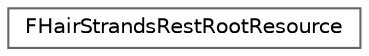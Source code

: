 digraph "Graphical Class Hierarchy"
{
 // INTERACTIVE_SVG=YES
 // LATEX_PDF_SIZE
  bgcolor="transparent";
  edge [fontname=Helvetica,fontsize=10,labelfontname=Helvetica,labelfontsize=10];
  node [fontname=Helvetica,fontsize=10,shape=box,height=0.2,width=0.4];
  rankdir="LR";
  Node0 [id="Node000000",label="FHairStrandsRestRootResource",height=0.2,width=0.4,color="grey40", fillcolor="white", style="filled",URL="$d6/d7c/structFHairStrandsRestRootResource.html",tooltip=" "];
}
